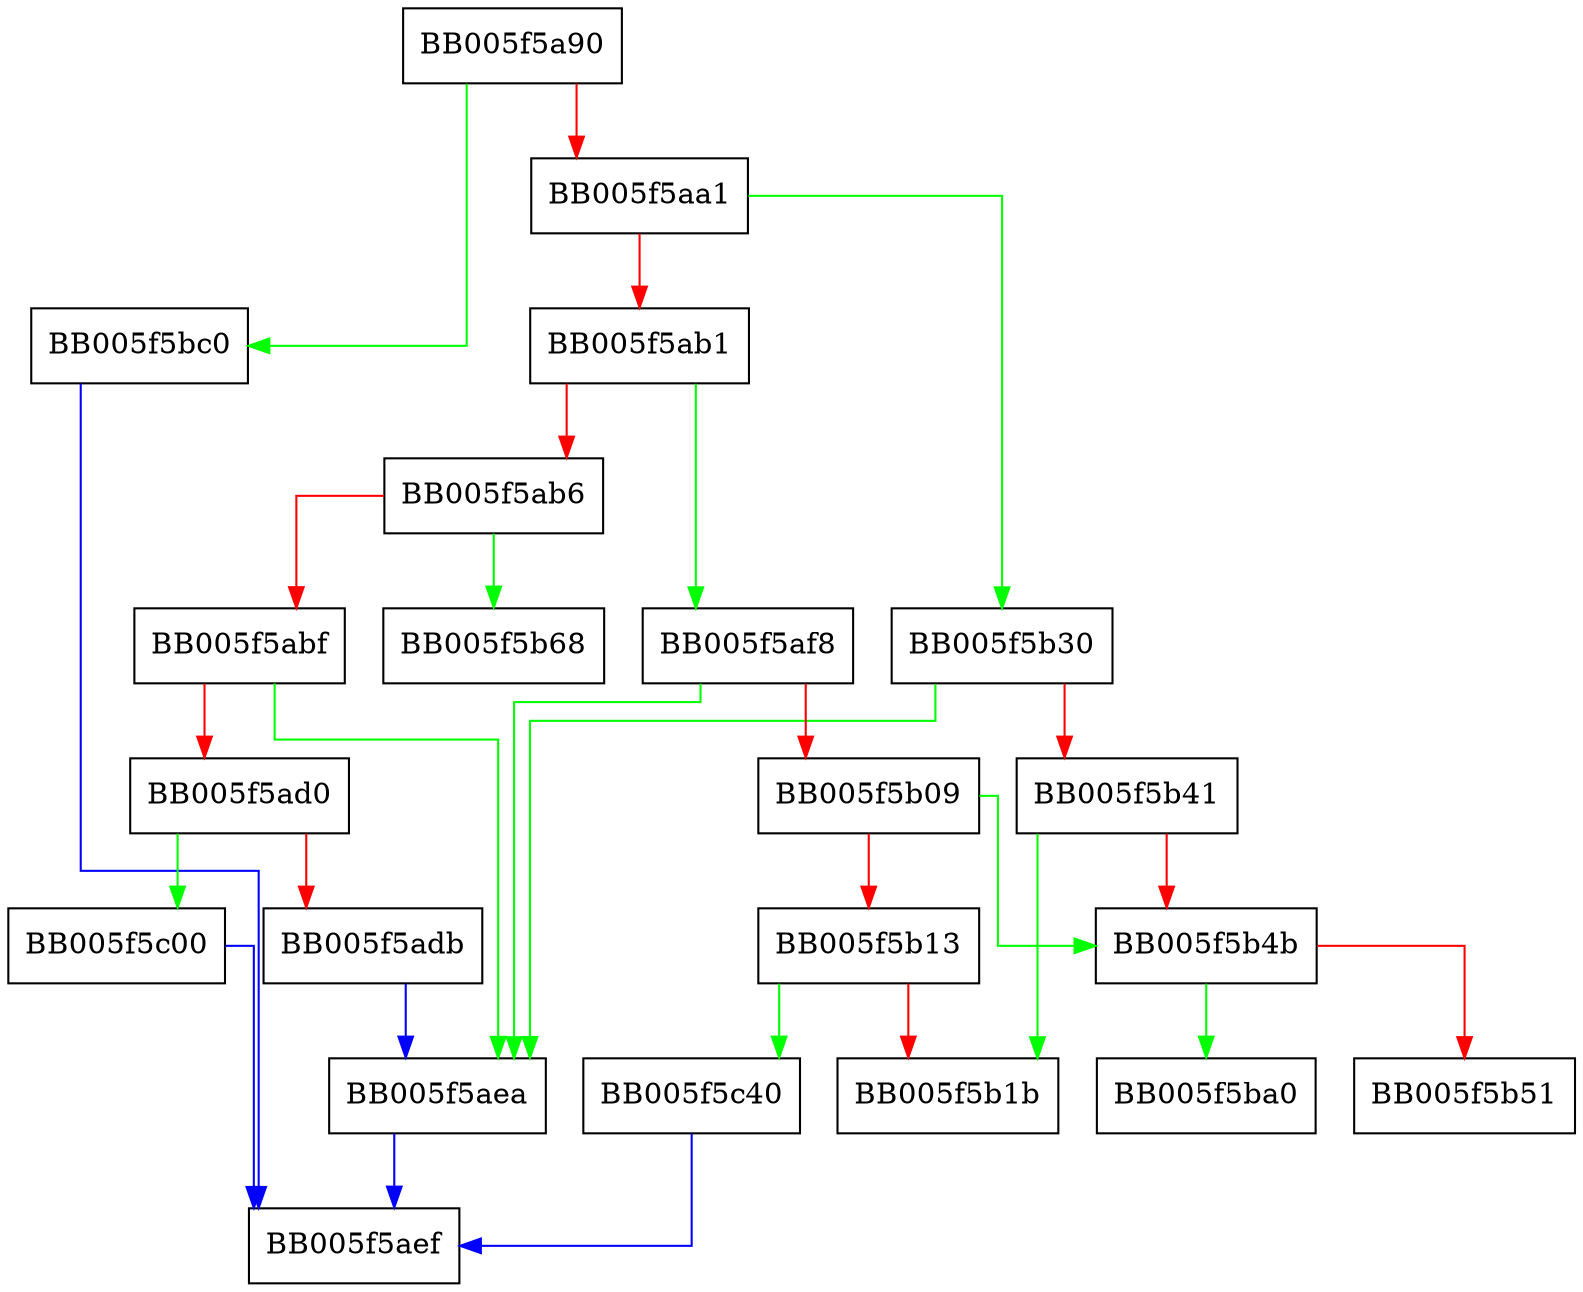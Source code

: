 digraph OSSL_PARAM_set_uint {
  node [shape="box"];
  graph [splines=ortho];
  BB005f5a90 -> BB005f5bc0 [color="green"];
  BB005f5a90 -> BB005f5aa1 [color="red"];
  BB005f5aa1 -> BB005f5b30 [color="green"];
  BB005f5aa1 -> BB005f5ab1 [color="red"];
  BB005f5ab1 -> BB005f5af8 [color="green"];
  BB005f5ab1 -> BB005f5ab6 [color="red"];
  BB005f5ab6 -> BB005f5b68 [color="green"];
  BB005f5ab6 -> BB005f5abf [color="red"];
  BB005f5abf -> BB005f5aea [color="green"];
  BB005f5abf -> BB005f5ad0 [color="red"];
  BB005f5ad0 -> BB005f5c00 [color="green"];
  BB005f5ad0 -> BB005f5adb [color="red"];
  BB005f5adb -> BB005f5aea [color="blue"];
  BB005f5aea -> BB005f5aef [color="blue"];
  BB005f5af8 -> BB005f5aea [color="green"];
  BB005f5af8 -> BB005f5b09 [color="red"];
  BB005f5b09 -> BB005f5b4b [color="green"];
  BB005f5b09 -> BB005f5b13 [color="red"];
  BB005f5b13 -> BB005f5c40 [color="green"];
  BB005f5b13 -> BB005f5b1b [color="red"];
  BB005f5b30 -> BB005f5aea [color="green"];
  BB005f5b30 -> BB005f5b41 [color="red"];
  BB005f5b41 -> BB005f5b1b [color="green"];
  BB005f5b41 -> BB005f5b4b [color="red"];
  BB005f5b4b -> BB005f5ba0 [color="green"];
  BB005f5b4b -> BB005f5b51 [color="red"];
  BB005f5bc0 -> BB005f5aef [color="blue"];
  BB005f5c00 -> BB005f5aef [color="blue"];
  BB005f5c40 -> BB005f5aef [color="blue"];
}